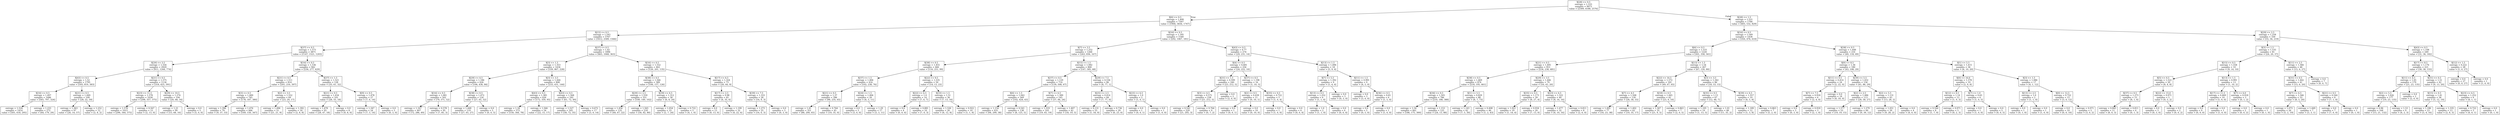 digraph Tree {
node [shape=box] ;
0 [label="X[28] <= 0.5\nentropy = 1.533\nsamples = 9073\nvalue = [2309, 4188, 2576]"] ;
1 [label="X[6] <= 0.5\nentropy = 1.499\nsamples = 7307\nvalue = [1904, 3656, 1747]"] ;
0 -> 1 [labeldistance=2.5, labelangle=45, headlabel="True"] ;
2 [label="X[15] <= 0.5\nentropy = 1.543\nsamples = 5767\nvalue = [1612, 2589, 1566]"] ;
1 -> 2 ;
3 [label="X[37] <= 0.5\nentropy = 1.573\nsamples = 3871\nvalue = [1147, 1521, 1203]"] ;
2 -> 3 ;
4 [label="X[29] <= 3.5\nentropy = 1.556\nsamples = 2929\nvalue = [911, 1244, 774]"] ;
3 -> 4 ;
5 [label="X[43] <= 0.5\nentropy = 1.52\nsamples = 1795\nvalue = [593, 819, 383]"] ;
4 -> 5 ;
6 [label="X[16] <= 0.5\nentropy = 1.497\nsamples = 1686\nvalue = [565, 797, 324]"] ;
5 -> 6 ;
7 [label="entropy = 1.524\nsamples = 1414\nvalue = [501, 618, 295]"] ;
6 -> 7 ;
8 [label="entropy = 1.233\nsamples = 272\nvalue = [64, 179, 29]"] ;
6 -> 8 ;
9 [label="X[21] <= 0.5\nentropy = 1.449\nsamples = 109\nvalue = [28, 22, 59]"] ;
5 -> 9 ;
10 [label="entropy = 1.363\nsamples = 97\nvalue = [26, 14, 57]"] ;
9 -> 10 ;
11 [label="entropy = 1.252\nsamples = 12\nvalue = [2, 8, 2]"] ;
9 -> 11 ;
12 [label="X[21] <= 0.5\nentropy = 1.575\nsamples = 1134\nvalue = [318, 425, 391]"] ;
4 -> 12 ;
13 [label="X[23] <= 11.5\nentropy = 1.578\nsamples = 1030\nvalue = [298, 357, 375]"] ;
12 -> 13 ;
14 [label="entropy = 1.578\nsamples = 1015\nvalue = [296, 344, 375]"] ;
13 -> 14 ;
15 [label="entropy = 0.567\nsamples = 15\nvalue = [2, 13, 0]"] ;
13 -> 15 ;
16 [label="X[29] <= 10.5\nentropy = 1.274\nsamples = 104\nvalue = [20, 68, 16]"] ;
12 -> 16 ;
17 [label="entropy = 1.21\nsamples = 99\nvalue = [15, 68, 16]"] ;
16 -> 17 ;
18 [label="entropy = 0.0\nsamples = 5\nvalue = [5, 0, 0]"] ;
16 -> 18 ;
19 [label="X[16] <= 0.5\nentropy = 1.536\nsamples = 942\nvalue = [236, 277, 429]"] ;
3 -> 19 ;
20 [label="X[21] <= 0.5\nentropy = 1.511\nsamples = 814\nvalue = [201, 216, 397]"] ;
19 -> 20 ;
21 [label="X[3] <= 0.5\nentropy = 1.489\nsamples = 745\nvalue = [178, 187, 380]"] ;
20 -> 21 ;
22 [label="entropy = 1.396\nsamples = 79\nvalue = [9, 37, 33]"] ;
21 -> 22 ;
23 [label="entropy = 1.476\nsamples = 666\nvalue = [169, 150, 347]"] ;
21 -> 23 ;
24 [label="X[2] <= 3.5\nentropy = 1.552\nsamples = 69\nvalue = [23, 29, 17]"] ;
20 -> 24 ;
25 [label="entropy = 1.496\nsamples = 51\nvalue = [21, 21, 9]"] ;
24 -> 25 ;
26 [label="entropy = 1.392\nsamples = 18\nvalue = [2, 8, 8]"] ;
24 -> 26 ;
27 [label="X[37] <= 1.5\nentropy = 1.521\nsamples = 128\nvalue = [35, 61, 32]"] ;
19 -> 27 ;
28 [label="X[21] <= 0.5\nentropy = 1.434\nsamples = 101\nvalue = [28, 55, 18]"] ;
27 -> 28 ;
29 [label="entropy = 1.478\nsamples = 93\nvalue = [28, 47, 18]"] ;
28 -> 29 ;
30 [label="entropy = 0.0\nsamples = 8\nvalue = [0, 8, 0]"] ;
28 -> 30 ;
31 [label="X[9] <= 0.5\nentropy = 1.478\nsamples = 27\nvalue = [7, 6, 14]"] ;
27 -> 31 ;
32 [label="entropy = 1.347\nsamples = 24\nvalue = [7, 3, 14]"] ;
31 -> 32 ;
33 [label="entropy = 0.0\nsamples = 3\nvalue = [0, 3, 0]"] ;
31 -> 33 ;
34 [label="X[37] <= 0.5\nentropy = 1.42\nsamples = 1896\nvalue = [465, 1068, 363]"] ;
2 -> 34 ;
35 [label="X[3] <= 1.5\nentropy = 1.353\nsamples = 1434\nvalue = [339, 867, 228]"] ;
34 -> 35 ;
36 [label="X[29] <= 4.5\nentropy = 1.186\nsamples = 626\nvalue = [106, 436, 84]"] ;
35 -> 36 ;
37 [label="X[16] <= 0.5\nentropy = 1.081\nsamples = 502\nvalue = [79, 371, 52]"] ;
36 -> 37 ;
38 [label="entropy = 1.167\nsamples = 407\nvalue = [72, 286, 49]"] ;
37 -> 38 ;
39 [label="entropy = 0.578\nsamples = 95\nvalue = [7, 85, 3]"] ;
37 -> 39 ;
40 [label="X[38] <= 0.5\nentropy = 1.472\nsamples = 124\nvalue = [27, 65, 32]"] ;
36 -> 40 ;
41 [label="entropy = 1.448\nsamples = 119\nvalue = [27, 65, 27]"] ;
40 -> 41 ;
42 [label="entropy = 0.0\nsamples = 5\nvalue = [0, 0, 5]"] ;
40 -> 42 ;
43 [label="X[3] <= 3.5\nentropy = 1.444\nsamples = 808\nvalue = [233, 431, 144]"] ;
35 -> 43 ;
44 [label="X[43] <= 0.5\nentropy = 1.385\nsamples = 626\nvalue = [172, 359, 95]"] ;
43 -> 44 ;
45 [label="entropy = 1.34\nsamples = 572\nvalue = [150, 344, 78]"] ;
44 -> 45 ;
46 [label="entropy = 1.566\nsamples = 54\nvalue = [22, 15, 17]"] ;
44 -> 46 ;
47 [label="X[43] <= 0.5\nentropy = 1.568\nsamples = 182\nvalue = [61, 72, 49]"] ;
43 -> 47 ;
48 [label="entropy = 1.527\nsamples = 165\nvalue = [58, 72, 35]"] ;
47 -> 48 ;
49 [label="entropy = 0.672\nsamples = 17\nvalue = [3, 0, 14]"] ;
47 -> 49 ;
50 [label="X[16] <= 0.5\nentropy = 1.552\nsamples = 462\nvalue = [126, 201, 135]"] ;
34 -> 50 ;
51 [label="X[38] <= 0.5\nentropy = 1.566\nsamples = 389\nvalue = [106, 157, 126]"] ;
50 -> 51 ;
52 [label="X[29] <= 2.5\nentropy = 1.559\nsamples = 351\nvalue = [100, 149, 102]"] ;
51 -> 52 ;
53 [label="entropy = 1.456\nsamples = 133\nvalue = [44, 67, 22]"] ;
52 -> 53 ;
54 [label="entropy = 1.565\nsamples = 218\nvalue = [56, 82, 80]"] ;
52 -> 54 ;
55 [label="X[39] <= 6.5\nentropy = 1.312\nsamples = 38\nvalue = [6, 8, 24]"] ;
51 -> 55 ;
56 [label="entropy = 1.054\nsamples = 33\nvalue = [2, 7, 24]"] ;
55 -> 56 ;
57 [label="entropy = 0.722\nsamples = 5\nvalue = [4, 1, 0]"] ;
55 -> 57 ;
58 [label="X[17] <= 6.5\nentropy = 1.324\nsamples = 73\nvalue = [20, 44, 9]"] ;
50 -> 58 ;
59 [label="X[17] <= 2.5\nentropy = 0.98\nsamples = 45\nvalue = [4, 35, 6]"] ;
58 -> 59 ;
60 [label="entropy = 0.0\nsamples = 13\nvalue = [0, 13, 0]"] ;
59 -> 60 ;
61 [label="entropy = 1.199\nsamples = 32\nvalue = [4, 22, 6]"] ;
59 -> 61 ;
62 [label="X[39] <= 7.5\nentropy = 1.333\nsamples = 28\nvalue = [16, 9, 3]"] ;
58 -> 62 ;
63 [label="entropy = 1.273\nsamples = 25\nvalue = [16, 6, 3]"] ;
62 -> 63 ;
64 [label="entropy = 0.0\nsamples = 3\nvalue = [0, 3, 0]"] ;
62 -> 64 ;
65 [label="X[16] <= 0.5\nentropy = 1.185\nsamples = 1540\nvalue = [292, 1067, 181]"] ;
1 -> 65 ;
66 [label="X[7] <= 3.5\nentropy = 1.252\nsamples = 1266\nvalue = [263, 836, 167]"] ;
65 -> 66 ;
67 [label="X[38] <= 0.5\nentropy = 1.455\nsamples = 466\nvalue = [116, 251, 99]"] ;
66 -> 67 ;
68 [label="X[37] <= 1.5\nentropy = 1.406\nsamples = 416\nvalue = [102, 238, 76]"] ;
67 -> 68 ;
69 [label="X[21] <= 0.5\nentropy = 1.37\nsamples = 396\nvalue = [96, 235, 65]"] ;
68 -> 69 ;
70 [label="entropy = 1.41\nsamples = 351\nvalue = [86, 200, 65]"] ;
69 -> 70 ;
71 [label="entropy = 0.764\nsamples = 45\nvalue = [10, 35, 0]"] ;
69 -> 71 ;
72 [label="X[24] <= 1.5\nentropy = 1.406\nsamples = 20\nvalue = [6, 3, 11]"] ;
68 -> 72 ;
73 [label="entropy = 0.0\nsamples = 3\nvalue = [3, 0, 0]"] ;
72 -> 73 ;
74 [label="entropy = 1.29\nsamples = 17\nvalue = [3, 3, 11]"] ;
72 -> 74 ;
75 [label="X[22] <= 9.5\nentropy = 1.535\nsamples = 50\nvalue = [14, 13, 23]"] ;
67 -> 75 ;
76 [label="X[22] <= 6.5\nentropy = 1.0\nsamples = 14\nvalue = [7, 0, 7]"] ;
75 -> 76 ;
77 [label="entropy = 0.0\nsamples = 4\nvalue = [0, 0, 4]"] ;
76 -> 77 ;
78 [label="entropy = 0.881\nsamples = 10\nvalue = [7, 0, 3]"] ;
76 -> 78 ;
79 [label="X[33] <= 1.5\nentropy = 1.51\nsamples = 36\nvalue = [7, 13, 16]"] ;
75 -> 79 ;
80 [label="entropy = 1.526\nsamples = 26\nvalue = [6, 12, 8]"] ;
79 -> 80 ;
81 [label="entropy = 0.922\nsamples = 10\nvalue = [1, 1, 8]"] ;
79 -> 81 ;
82 [label="X[15] <= 1.5\nentropy = 1.082\nsamples = 800\nvalue = [147, 585, 68]"] ;
66 -> 82 ;
83 [label="X[37] <= 0.5\nentropy = 1.129\nsamples = 714\nvalue = [139, 508, 67]"] ;
82 -> 83 ;
84 [label="X[6] <= 1.5\nentropy = 1.042\nsamples = 569\nvalue = [102, 424, 43]"] ;
83 -> 84 ;
85 [label="entropy = 1.154\nsamples = 431\nvalue = [94, 299, 38]"] ;
84 -> 85 ;
86 [label="entropy = 0.541\nsamples = 138\nvalue = [8, 125, 5]"] ;
84 -> 86 ;
87 [label="X[7] <= 6.5\nentropy = 1.389\nsamples = 145\nvalue = [37, 84, 24]"] ;
83 -> 87 ;
88 [label="entropy = 1.319\nsamples = 103\nvalue = [19, 65, 19]"] ;
87 -> 88 ;
89 [label="entropy = 1.407\nsamples = 42\nvalue = [18, 19, 5]"] ;
87 -> 89 ;
90 [label="X[29] <= 7.5\nentropy = 0.536\nsamples = 86\nvalue = [8, 77, 1]"] ;
82 -> 90 ;
91 [label="X[25] <= 2.5\nentropy = 0.414\nsamples = 84\nvalue = [7, 77, 0]"] ;
90 -> 91 ;
92 [label="entropy = 0.131\nsamples = 55\nvalue = [1, 54, 0]"] ;
91 -> 92 ;
93 [label="entropy = 0.736\nsamples = 29\nvalue = [6, 23, 0]"] ;
91 -> 93 ;
94 [label="X[23] <= 6.5\nentropy = 1.0\nsamples = 2\nvalue = [1, 0, 1]"] ;
90 -> 94 ;
95 [label="entropy = 0.0\nsamples = 1\nvalue = [0, 0, 1]"] ;
94 -> 95 ;
96 [label="entropy = 0.0\nsamples = 1\nvalue = [1, 0, 0]"] ;
94 -> 96 ;
97 [label="X[43] <= 0.5\nentropy = 0.77\nsamples = 274\nvalue = [29, 231, 14]"] ;
65 -> 97 ;
98 [label="X[4] <= 0.5\nentropy = 0.681\nsamples = 256\nvalue = [24, 222, 10]"] ;
97 -> 98 ;
99 [label="X[31] <= 1.5\nentropy = 0.599\nsamples = 240\nvalue = [23, 212, 5]"] ;
98 -> 99 ;
100 [label="X[3] <= 4.5\nentropy = 0.575\nsamples = 238\nvalue = [21, 212, 5]"] ;
99 -> 100 ;
101 [label="entropy = 0.541\nsamples = 229\nvalue = [21, 205, 3]"] ;
100 -> 101 ;
102 [label="entropy = 0.764\nsamples = 9\nvalue = [0, 7, 2]"] ;
100 -> 102 ;
103 [label="entropy = 0.0\nsamples = 2\nvalue = [2, 0, 0]"] ;
99 -> 103 ;
104 [label="X[37] <= 0.5\nentropy = 1.198\nsamples = 16\nvalue = [1, 10, 5]"] ;
98 -> 104 ;
105 [label="X[2] <= 0.5\nentropy = 0.439\nsamples = 11\nvalue = [0, 10, 1]"] ;
104 -> 105 ;
106 [label="entropy = 0.0\nsamples = 1\nvalue = [0, 0, 1]"] ;
105 -> 106 ;
107 [label="entropy = 0.0\nsamples = 10\nvalue = [0, 10, 0]"] ;
105 -> 107 ;
108 [label="X[35] <= 0.5\nentropy = 0.722\nsamples = 5\nvalue = [1, 0, 4]"] ;
104 -> 108 ;
109 [label="entropy = 0.0\nsamples = 1\nvalue = [1, 0, 0]"] ;
108 -> 109 ;
110 [label="entropy = 0.0\nsamples = 4\nvalue = [0, 0, 4]"] ;
108 -> 110 ;
111 [label="X[13] <= 1.5\nentropy = 1.496\nsamples = 18\nvalue = [5, 9, 4]"] ;
97 -> 111 ;
112 [label="X[7] <= 5.5\nentropy = 1.392\nsamples = 9\nvalue = [1, 4, 4]"] ;
111 -> 112 ;
113 [label="X[13] <= 0.5\nentropy = 1.252\nsamples = 6\nvalue = [1, 1, 4]"] ;
112 -> 113 ;
114 [label="entropy = 1.0\nsamples = 2\nvalue = [1, 1, 0]"] ;
113 -> 114 ;
115 [label="entropy = 0.0\nsamples = 4\nvalue = [0, 0, 4]"] ;
113 -> 115 ;
116 [label="entropy = 0.0\nsamples = 3\nvalue = [0, 3, 0]"] ;
112 -> 116 ;
117 [label="X[11] <= 1.5\nentropy = 0.991\nsamples = 9\nvalue = [4, 5, 0]"] ;
111 -> 117 ;
118 [label="entropy = 0.0\nsamples = 3\nvalue = [3, 0, 0]"] ;
117 -> 118 ;
119 [label="X[36] <= 0.5\nentropy = 0.65\nsamples = 6\nvalue = [1, 5, 0]"] ;
117 -> 119 ;
120 [label="entropy = 0.0\nsamples = 5\nvalue = [0, 5, 0]"] ;
119 -> 120 ;
121 [label="entropy = 0.0\nsamples = 1\nvalue = [1, 0, 0]"] ;
119 -> 121 ;
122 [label="X[28] <= 1.5\nentropy = 1.521\nsamples = 1766\nvalue = [405, 532, 829]"] ;
0 -> 122 [labeldistance=2.5, labelangle=-45, headlabel="False"] ;
123 [label="X[16] <= 0.5\nentropy = 1.549\nsamples = 1436\nvalue = [350, 476, 610]"] ;
122 -> 123 ;
124 [label="X[6] <= 0.5\nentropy = 1.533\nsamples = 1220\nvalue = [301, 358, 561]"] ;
123 -> 124 ;
125 [label="X[21] <= 0.5\nentropy = 1.495\nsamples = 953\nvalue = [234, 238, 481]"] ;
124 -> 125 ;
126 [label="X[38] <= 0.5\nentropy = 1.469\nsamples = 874\nvalue = [218, 195, 461]"] ;
125 -> 126 ;
127 [label="X[36] <= 0.5\nentropy = 1.505\nsamples = 786\nvalue = [210, 188, 388]"] ;
126 -> 127 ;
128 [label="entropy = 1.54\nsamples = 661\nvalue = [186, 175, 300]"] ;
127 -> 128 ;
129 [label="entropy = 1.153\nsamples = 125\nvalue = [24, 13, 88]"] ;
127 -> 129 ;
130 [label="X[1] <= 5.5\nentropy = 0.829\nsamples = 88\nvalue = [8, 7, 73]"] ;
126 -> 130 ;
131 [label="entropy = 1.143\nsamples = 42\nvalue = [7, 5, 30]"] ;
130 -> 131 ;
132 [label="entropy = 0.408\nsamples = 46\nvalue = [1, 2, 43]"] ;
130 -> 132 ;
133 [label="X[29] <= 3.5\nentropy = 1.446\nsamples = 79\nvalue = [16, 43, 20]"] ;
125 -> 133 ;
134 [label="X[35] <= 0.5\nentropy = 1.173\nsamples = 39\nvalue = [8, 27, 4]"] ;
133 -> 134 ;
135 [label="entropy = 1.021\nsamples = 19\nvalue = [1, 14, 4]"] ;
134 -> 135 ;
136 [label="entropy = 0.934\nsamples = 20\nvalue = [7, 13, 0]"] ;
134 -> 136 ;
137 [label="X[23] <= 6.5\nentropy = 1.522\nsamples = 40\nvalue = [8, 16, 16]"] ;
133 -> 137 ;
138 [label="entropy = 1.477\nsamples = 32\nvalue = [6, 10, 16]"] ;
137 -> 138 ;
139 [label="entropy = 0.811\nsamples = 8\nvalue = [2, 6, 0]"] ;
137 -> 139 ;
140 [label="X[13] <= 1.5\nentropy = 1.54\nsamples = 267\nvalue = [67, 120, 80]"] ;
124 -> 140 ;
141 [label="X[22] <= 16.5\nentropy = 1.572\nsamples = 181\nvalue = [49, 67, 65]"] ;
140 -> 141 ;
142 [label="X[7] <= 4.5\nentropy = 1.508\nsamples = 139\nvalue = [26, 58, 55]"] ;
141 -> 142 ;
143 [label="entropy = 1.495\nsamples = 77\nvalue = [16, 23, 38]"] ;
142 -> 143 ;
144 [label="entropy = 1.402\nsamples = 62\nvalue = [10, 35, 17]"] ;
142 -> 144 ;
145 [label="X[18] <= 0.5\nentropy = 1.445\nsamples = 42\nvalue = [23, 9, 10]"] ;
141 -> 145 ;
146 [label="entropy = 1.347\nsamples = 35\nvalue = [21, 9, 5]"] ;
145 -> 146 ;
147 [label="entropy = 0.863\nsamples = 7\nvalue = [2, 0, 5]"] ;
145 -> 147 ;
148 [label="X[3] <= 3.5\nentropy = 1.342\nsamples = 86\nvalue = [18, 53, 15]"] ;
140 -> 148 ;
149 [label="X[35] <= 0.5\nentropy = 1.13\nsamples = 67\nvalue = [12, 48, 7]"] ;
148 -> 149 ;
150 [label="entropy = 1.105\nsamples = 19\nvalue = [1, 13, 5]"] ;
149 -> 150 ;
151 [label="entropy = 1.01\nsamples = 48\nvalue = [11, 35, 2]"] ;
149 -> 151 ;
152 [label="X[39] <= 6.5\nentropy = 1.557\nsamples = 19\nvalue = [6, 5, 8]"] ;
148 -> 152 ;
153 [label="entropy = 1.189\nsamples = 12\nvalue = [1, 3, 8]"] ;
152 -> 153 ;
154 [label="entropy = 0.863\nsamples = 7\nvalue = [5, 2, 0]"] ;
152 -> 154 ;
155 [label="X[38] <= 0.5\nentropy = 1.448\nsamples = 216\nvalue = [49, 118, 49]"] ;
123 -> 155 ;
156 [label="X[0] <= 8.5\nentropy = 1.36\nsamples = 180\nvalue = [43, 108, 29]"] ;
155 -> 156 ;
157 [label="X[11] <= 0.5\nentropy = 0.414\nsamples = 24\nvalue = [2, 22, 0]"] ;
156 -> 157 ;
158 [label="X[7] <= 7.5\nentropy = 0.918\nsamples = 6\nvalue = [2, 4, 0]"] ;
157 -> 158 ;
159 [label="entropy = 0.0\nsamples = 3\nvalue = [0, 3, 0]"] ;
158 -> 159 ;
160 [label="entropy = 0.918\nsamples = 3\nvalue = [2, 1, 0]"] ;
158 -> 160 ;
161 [label="entropy = 0.0\nsamples = 18\nvalue = [0, 18, 0]"] ;
157 -> 161 ;
162 [label="X[39] <= 5.5\nentropy = 1.432\nsamples = 156\nvalue = [41, 86, 29]"] ;
156 -> 162 ;
163 [label="X[2] <= 2.5\nentropy = 1.486\nsamples = 113\nvalue = [28, 58, 27]"] ;
162 -> 163 ;
164 [label="entropy = 1.577\nsamples = 53\nvalue = [19, 19, 15]"] ;
163 -> 164 ;
165 [label="entropy = 1.279\nsamples = 60\nvalue = [9, 39, 12]"] ;
163 -> 165 ;
166 [label="X[2] <= 5.5\nentropy = 1.131\nsamples = 43\nvalue = [13, 28, 2]"] ;
162 -> 166 ;
167 [label="entropy = 1.051\nsamples = 39\nvalue = [9, 28, 2]"] ;
166 -> 167 ;
168 [label="entropy = 0.0\nsamples = 4\nvalue = [4, 0, 0]"] ;
166 -> 168 ;
169 [label="X[1] <= 5.5\nentropy = 1.415\nsamples = 36\nvalue = [6, 10, 20]"] ;
155 -> 169 ;
170 [label="X[0] <= 16.0\nentropy = 1.378\nsamples = 19\nvalue = [2, 9, 8]"] ;
169 -> 170 ;
171 [label="X[12] <= 0.5\nentropy = 1.14\nsamples = 13\nvalue = [1, 9, 3]"] ;
170 -> 171 ;
172 [label="entropy = 0.544\nsamples = 8\nvalue = [1, 7, 0]"] ;
171 -> 172 ;
173 [label="entropy = 0.971\nsamples = 5\nvalue = [0, 2, 3]"] ;
171 -> 173 ;
174 [label="X[7] <= 1.0\nentropy = 0.65\nsamples = 6\nvalue = [1, 0, 5]"] ;
170 -> 174 ;
175 [label="entropy = 0.0\nsamples = 1\nvalue = [1, 0, 0]"] ;
174 -> 175 ;
176 [label="entropy = 0.0\nsamples = 5\nvalue = [0, 0, 5]"] ;
174 -> 176 ;
177 [label="X[3] <= 1.5\nentropy = 1.086\nsamples = 17\nvalue = [4, 1, 12]"] ;
169 -> 177 ;
178 [label="X[13] <= 2.5\nentropy = 1.0\nsamples = 2\nvalue = [1, 1, 0]"] ;
177 -> 178 ;
179 [label="entropy = 0.0\nsamples = 1\nvalue = [0, 1, 0]"] ;
178 -> 179 ;
180 [label="entropy = 0.0\nsamples = 1\nvalue = [1, 0, 0]"] ;
178 -> 180 ;
181 [label="X[0] <= 12.5\nentropy = 0.722\nsamples = 15\nvalue = [3, 0, 12]"] ;
177 -> 181 ;
182 [label="entropy = 0.0\nsamples = 10\nvalue = [0, 0, 10]"] ;
181 -> 182 ;
183 [label="entropy = 0.971\nsamples = 5\nvalue = [3, 0, 2]"] ;
181 -> 183 ;
184 [label="X[29] <= 2.5\nentropy = 1.258\nsamples = 330\nvalue = [55, 56, 219]"] ;
122 -> 184 ;
185 [label="X[3] <= 1.5\nentropy = 1.535\nsamples = 81\nvalue = [24, 20, 37]"] ;
184 -> 185 ;
186 [label="X[15] <= 0.5\nentropy = 1.558\nsamples = 33\nvalue = [9, 14, 10]"] ;
185 -> 186 ;
187 [label="X[5] <= 0.5\nentropy = 1.522\nsamples = 20\nvalue = [8, 4, 8]"] ;
186 -> 187 ;
188 [label="X[37] <= 0.5\nentropy = 1.273\nsamples = 15\nvalue = [8, 1, 6]"] ;
187 -> 188 ;
189 [label="entropy = 0.845\nsamples = 11\nvalue = [8, 0, 3]"] ;
188 -> 189 ;
190 [label="entropy = 0.811\nsamples = 4\nvalue = [0, 1, 3]"] ;
188 -> 190 ;
191 [label="X[22] <= 15.0\nentropy = 0.971\nsamples = 5\nvalue = [0, 3, 2]"] ;
187 -> 191 ;
192 [label="entropy = 0.0\nsamples = 3\nvalue = [0, 3, 0]"] ;
191 -> 192 ;
193 [label="entropy = 0.0\nsamples = 2\nvalue = [0, 0, 2]"] ;
191 -> 193 ;
194 [label="X[13] <= 1.5\nentropy = 0.991\nsamples = 13\nvalue = [1, 10, 2]"] ;
186 -> 194 ;
195 [label="X[17] <= 11.5\nentropy = 0.469\nsamples = 10\nvalue = [1, 9, 0]"] ;
194 -> 195 ;
196 [label="entropy = 0.0\nsamples = 9\nvalue = [0, 9, 0]"] ;
195 -> 196 ;
197 [label="entropy = 0.0\nsamples = 1\nvalue = [1, 0, 0]"] ;
195 -> 197 ;
198 [label="X[7] <= 6.0\nentropy = 0.918\nsamples = 3\nvalue = [0, 1, 2]"] ;
194 -> 198 ;
199 [label="entropy = 0.0\nsamples = 2\nvalue = [0, 0, 2]"] ;
198 -> 199 ;
200 [label="entropy = 0.0\nsamples = 1\nvalue = [0, 1, 0]"] ;
198 -> 200 ;
201 [label="X[11] <= 2.5\nentropy = 1.366\nsamples = 48\nvalue = [15, 6, 27]"] ;
185 -> 201 ;
202 [label="X[31] <= 0.5\nentropy = 1.442\nsamples = 41\nvalue = [15, 6, 20]"] ;
201 -> 202 ;
203 [label="X[7] <= 6.5\nentropy = 1.346\nsamples = 33\nvalue = [8, 5, 20]"] ;
202 -> 203 ;
204 [label="entropy = 1.073\nsamples = 26\nvalue = [5, 2, 19]"] ;
203 -> 204 ;
205 [label="entropy = 1.449\nsamples = 7\nvalue = [3, 3, 1]"] ;
203 -> 205 ;
206 [label="X[21] <= 0.5\nentropy = 0.544\nsamples = 8\nvalue = [7, 1, 0]"] ;
202 -> 206 ;
207 [label="entropy = 0.0\nsamples = 7\nvalue = [7, 0, 0]"] ;
206 -> 207 ;
208 [label="entropy = 0.0\nsamples = 1\nvalue = [0, 1, 0]"] ;
206 -> 208 ;
209 [label="entropy = 0.0\nsamples = 7\nvalue = [0, 0, 7]"] ;
201 -> 209 ;
210 [label="X[43] <= 0.5\nentropy = 1.108\nsamples = 249\nvalue = [31, 36, 182]"] ;
184 -> 210 ;
211 [label="X[17] <= 8.5\nentropy = 1.176\nsamples = 221\nvalue = [30, 36, 155]"] ;
210 -> 211 ;
212 [label="X[11] <= 4.5\nentropy = 1.05\nsamples = 179\nvalue = [21, 23, 135]"] ;
211 -> 212 ;
213 [label="X[2] <= 5.5\nentropy = 1.026\nsamples = 177\nvalue = [19, 23, 135]"] ;
212 -> 213 ;
214 [label="entropy = 0.96\nsamples = 168\nvalue = [15, 21, 132]"] ;
213 -> 214 ;
215 [label="entropy = 1.53\nsamples = 9\nvalue = [4, 2, 3]"] ;
213 -> 215 ;
216 [label="entropy = 0.0\nsamples = 2\nvalue = [2, 0, 0]"] ;
212 -> 216 ;
217 [label="X[31] <= 0.5\nentropy = 1.51\nsamples = 42\nvalue = [9, 13, 20]"] ;
211 -> 217 ;
218 [label="X[15] <= 0.5\nentropy = 1.41\nsamples = 36\nvalue = [5, 12, 19]"] ;
217 -> 218 ;
219 [label="entropy = 1.186\nsamples = 23\nvalue = [3, 4, 16]"] ;
218 -> 219 ;
220 [label="entropy = 1.335\nsamples = 13\nvalue = [2, 8, 3]"] ;
218 -> 220 ;
221 [label="X[23] <= 6.5\nentropy = 1.252\nsamples = 6\nvalue = [4, 1, 1]"] ;
217 -> 221 ;
222 [label="entropy = 0.722\nsamples = 5\nvalue = [4, 0, 1]"] ;
221 -> 222 ;
223 [label="entropy = 0.0\nsamples = 1\nvalue = [0, 1, 0]"] ;
221 -> 223 ;
224 [label="X[12] <= 1.5\nentropy = 0.222\nsamples = 28\nvalue = [1, 0, 27]"] ;
210 -> 224 ;
225 [label="entropy = 0.0\nsamples = 27\nvalue = [0, 0, 27]"] ;
224 -> 225 ;
226 [label="entropy = 0.0\nsamples = 1\nvalue = [1, 0, 0]"] ;
224 -> 226 ;
}